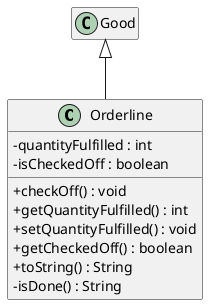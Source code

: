 @startuml
'https://plantuml.com/class-diagram
skinparam classAttributeIconSize 0
hide empty member

class Orderline {
- quantityFulfilled : int
- isCheckedOff : boolean
+checkOff() : void
+getQuantityFulfilled() : int
+setQuantityFulfilled() : void
+getCheckedOff() : boolean
+toString() : String
-isDone() : String
}

Orderline -up-|> Good

@enduml